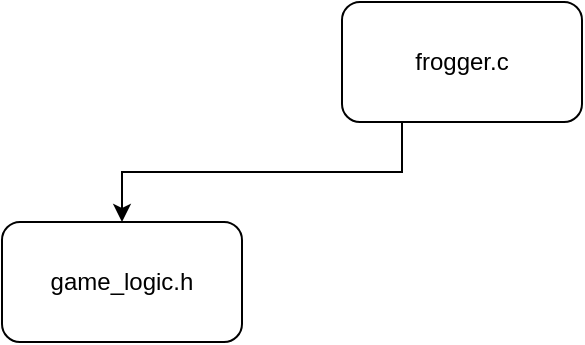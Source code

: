 <mxfile version="24.6.2" type="github">
  <diagram name="Page-1" id="SuY9HUNZaAzSDMftqmBQ">
    <mxGraphModel dx="989" dy="545" grid="1" gridSize="10" guides="1" tooltips="1" connect="1" arrows="1" fold="1" page="1" pageScale="1" pageWidth="827" pageHeight="1169" math="0" shadow="0">
      <root>
        <mxCell id="0" />
        <mxCell id="1" parent="0" />
        <mxCell id="p1rO6B4NsgoRkXblV4Cr-4" style="edgeStyle=orthogonalEdgeStyle;rounded=0;orthogonalLoop=1;jettySize=auto;html=1;exitX=0.25;exitY=1;exitDx=0;exitDy=0;" edge="1" parent="1" source="p1rO6B4NsgoRkXblV4Cr-2" target="p1rO6B4NsgoRkXblV4Cr-3">
          <mxGeometry relative="1" as="geometry" />
        </mxCell>
        <mxCell id="p1rO6B4NsgoRkXblV4Cr-2" value="frogger.c" style="rounded=1;whiteSpace=wrap;html=1;" vertex="1" parent="1">
          <mxGeometry x="370" y="120" width="120" height="60" as="geometry" />
        </mxCell>
        <mxCell id="p1rO6B4NsgoRkXblV4Cr-3" value="&lt;div&gt;game_logic.h&lt;/div&gt;" style="rounded=1;whiteSpace=wrap;html=1;" vertex="1" parent="1">
          <mxGeometry x="200" y="230" width="120" height="60" as="geometry" />
        </mxCell>
      </root>
    </mxGraphModel>
  </diagram>
</mxfile>
